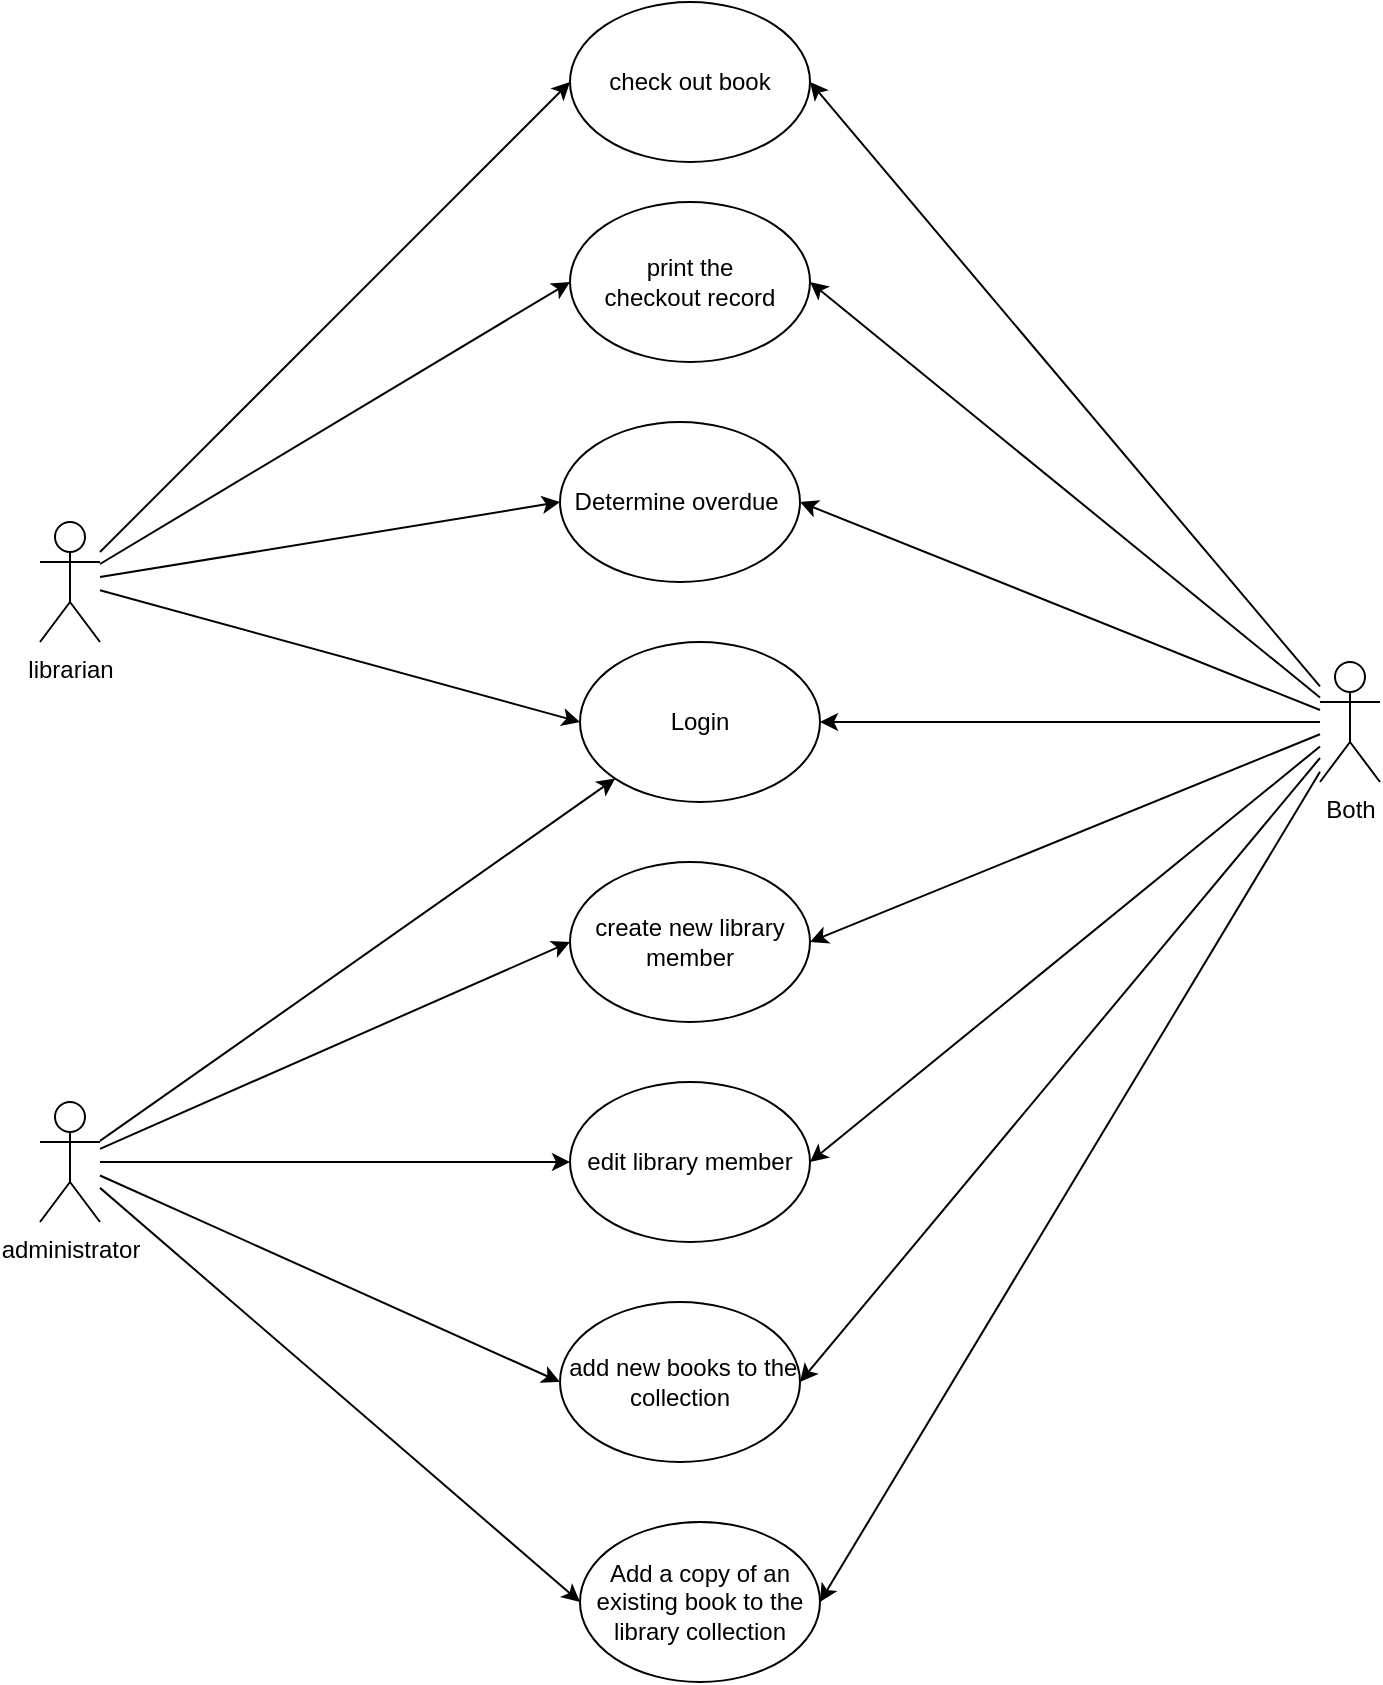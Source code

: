 <mxfile version="21.3.6" type="google">
  <diagram name="Page-1" id="dn47nm7WnIPuxmUmyqz_">
    <mxGraphModel grid="1" page="1" gridSize="10" guides="1" tooltips="1" connect="1" arrows="1" fold="1" pageScale="1" pageWidth="850" pageHeight="1100" math="0" shadow="0">
      <root>
        <mxCell id="0" />
        <mxCell id="1" parent="0" />
        <mxCell id="_U09vwMULpiBZMUQhYPZ-12" style="rounded=0;orthogonalLoop=1;jettySize=auto;html=1;entryX=0;entryY=0.5;entryDx=0;entryDy=0;" edge="1" parent="1" source="_U09vwMULpiBZMUQhYPZ-1" target="_U09vwMULpiBZMUQhYPZ-8">
          <mxGeometry relative="1" as="geometry" />
        </mxCell>
        <mxCell id="_U09vwMULpiBZMUQhYPZ-15" style="rounded=0;orthogonalLoop=1;jettySize=auto;html=1;entryX=0;entryY=0.5;entryDx=0;entryDy=0;" edge="1" parent="1" source="_U09vwMULpiBZMUQhYPZ-1" target="_U09vwMULpiBZMUQhYPZ-2">
          <mxGeometry relative="1" as="geometry" />
        </mxCell>
        <mxCell id="_U09vwMULpiBZMUQhYPZ-30" style="edgeStyle=none;rounded=0;orthogonalLoop=1;jettySize=auto;html=1;entryX=0;entryY=0.5;entryDx=0;entryDy=0;" edge="1" parent="1" source="_U09vwMULpiBZMUQhYPZ-1" target="_U09vwMULpiBZMUQhYPZ-20">
          <mxGeometry relative="1" as="geometry" />
        </mxCell>
        <mxCell id="_U09vwMULpiBZMUQhYPZ-31" style="edgeStyle=none;rounded=0;orthogonalLoop=1;jettySize=auto;html=1;entryX=0;entryY=0.5;entryDx=0;entryDy=0;" edge="1" parent="1" source="_U09vwMULpiBZMUQhYPZ-1" target="_U09vwMULpiBZMUQhYPZ-21">
          <mxGeometry relative="1" as="geometry" />
        </mxCell>
        <mxCell id="_U09vwMULpiBZMUQhYPZ-1" value="librarian" style="shape=umlActor;verticalLabelPosition=bottom;verticalAlign=top;html=1;outlineConnect=0;" vertex="1" parent="1">
          <mxGeometry x="100" y="270" width="30" height="60" as="geometry" />
        </mxCell>
        <mxCell id="_U09vwMULpiBZMUQhYPZ-2" value="check out book" style="ellipse;whiteSpace=wrap;html=1;" vertex="1" parent="1">
          <mxGeometry x="365" y="10" width="120" height="80" as="geometry" />
        </mxCell>
        <mxCell id="_U09vwMULpiBZMUQhYPZ-10" style="rounded=0;orthogonalLoop=1;jettySize=auto;html=1;entryX=1;entryY=0.5;entryDx=0;entryDy=0;" edge="1" parent="1" source="_U09vwMULpiBZMUQhYPZ-3" target="_U09vwMULpiBZMUQhYPZ-8">
          <mxGeometry relative="1" as="geometry" />
        </mxCell>
        <mxCell id="_U09vwMULpiBZMUQhYPZ-23" style="edgeStyle=none;rounded=0;orthogonalLoop=1;jettySize=auto;html=1;entryX=1;entryY=0.5;entryDx=0;entryDy=0;" edge="1" parent="1" source="_U09vwMULpiBZMUQhYPZ-3" target="_U09vwMULpiBZMUQhYPZ-2">
          <mxGeometry relative="1" as="geometry" />
        </mxCell>
        <mxCell id="_U09vwMULpiBZMUQhYPZ-24" style="edgeStyle=none;rounded=0;orthogonalLoop=1;jettySize=auto;html=1;entryX=1;entryY=0.5;entryDx=0;entryDy=0;" edge="1" parent="1" source="_U09vwMULpiBZMUQhYPZ-3" target="_U09vwMULpiBZMUQhYPZ-20">
          <mxGeometry relative="1" as="geometry" />
        </mxCell>
        <mxCell id="_U09vwMULpiBZMUQhYPZ-25" style="edgeStyle=none;rounded=0;orthogonalLoop=1;jettySize=auto;html=1;entryX=1;entryY=0.5;entryDx=0;entryDy=0;" edge="1" parent="1" source="_U09vwMULpiBZMUQhYPZ-3" target="_U09vwMULpiBZMUQhYPZ-21">
          <mxGeometry relative="1" as="geometry" />
        </mxCell>
        <mxCell id="_U09vwMULpiBZMUQhYPZ-26" style="edgeStyle=none;rounded=0;orthogonalLoop=1;jettySize=auto;html=1;entryX=1;entryY=0.5;entryDx=0;entryDy=0;" edge="1" parent="1" source="_U09vwMULpiBZMUQhYPZ-3" target="_U09vwMULpiBZMUQhYPZ-6">
          <mxGeometry relative="1" as="geometry" />
        </mxCell>
        <mxCell id="_U09vwMULpiBZMUQhYPZ-27" style="edgeStyle=none;rounded=0;orthogonalLoop=1;jettySize=auto;html=1;entryX=1;entryY=0.5;entryDx=0;entryDy=0;" edge="1" parent="1" source="_U09vwMULpiBZMUQhYPZ-3" target="_U09vwMULpiBZMUQhYPZ-7">
          <mxGeometry relative="1" as="geometry" />
        </mxCell>
        <mxCell id="_U09vwMULpiBZMUQhYPZ-28" style="edgeStyle=none;rounded=0;orthogonalLoop=1;jettySize=auto;html=1;entryX=1;entryY=0.5;entryDx=0;entryDy=0;" edge="1" parent="1" source="_U09vwMULpiBZMUQhYPZ-3" target="_U09vwMULpiBZMUQhYPZ-5">
          <mxGeometry relative="1" as="geometry" />
        </mxCell>
        <mxCell id="_U09vwMULpiBZMUQhYPZ-29" style="edgeStyle=none;rounded=0;orthogonalLoop=1;jettySize=auto;html=1;entryX=1;entryY=0.5;entryDx=0;entryDy=0;" edge="1" parent="1" source="_U09vwMULpiBZMUQhYPZ-3" target="_U09vwMULpiBZMUQhYPZ-18">
          <mxGeometry relative="1" as="geometry" />
        </mxCell>
        <mxCell id="_U09vwMULpiBZMUQhYPZ-3" value="Both" style="shape=umlActor;verticalLabelPosition=bottom;verticalAlign=top;html=1;outlineConnect=0;" vertex="1" parent="1">
          <mxGeometry x="740" y="340" width="30" height="60" as="geometry" />
        </mxCell>
        <mxCell id="_U09vwMULpiBZMUQhYPZ-13" style="rounded=0;orthogonalLoop=1;jettySize=auto;html=1;entryX=0;entryY=1;entryDx=0;entryDy=0;" edge="1" parent="1" source="_U09vwMULpiBZMUQhYPZ-4" target="_U09vwMULpiBZMUQhYPZ-8">
          <mxGeometry relative="1" as="geometry" />
        </mxCell>
        <mxCell id="_U09vwMULpiBZMUQhYPZ-14" style="rounded=0;orthogonalLoop=1;jettySize=auto;html=1;entryX=0;entryY=0.5;entryDx=0;entryDy=0;" edge="1" parent="1" source="_U09vwMULpiBZMUQhYPZ-4" target="_U09vwMULpiBZMUQhYPZ-6">
          <mxGeometry relative="1" as="geometry" />
        </mxCell>
        <mxCell id="_U09vwMULpiBZMUQhYPZ-16" style="edgeStyle=orthogonalEdgeStyle;rounded=0;orthogonalLoop=1;jettySize=auto;html=1;entryX=0;entryY=0.5;entryDx=0;entryDy=0;" edge="1" parent="1" source="_U09vwMULpiBZMUQhYPZ-4" target="_U09vwMULpiBZMUQhYPZ-7">
          <mxGeometry relative="1" as="geometry" />
        </mxCell>
        <mxCell id="_U09vwMULpiBZMUQhYPZ-17" style="rounded=0;orthogonalLoop=1;jettySize=auto;html=1;entryX=0;entryY=0.5;entryDx=0;entryDy=0;" edge="1" parent="1" source="_U09vwMULpiBZMUQhYPZ-4" target="_U09vwMULpiBZMUQhYPZ-5">
          <mxGeometry relative="1" as="geometry" />
        </mxCell>
        <mxCell id="_U09vwMULpiBZMUQhYPZ-19" style="rounded=0;orthogonalLoop=1;jettySize=auto;html=1;entryX=0;entryY=0.5;entryDx=0;entryDy=0;" edge="1" parent="1" source="_U09vwMULpiBZMUQhYPZ-4" target="_U09vwMULpiBZMUQhYPZ-18">
          <mxGeometry relative="1" as="geometry" />
        </mxCell>
        <mxCell id="_U09vwMULpiBZMUQhYPZ-4" value="administrator" style="shape=umlActor;verticalLabelPosition=bottom;verticalAlign=top;html=1;outlineConnect=0;" vertex="1" parent="1">
          <mxGeometry x="100" y="560" width="30" height="60" as="geometry" />
        </mxCell>
        <mxCell id="_U09vwMULpiBZMUQhYPZ-5" value="&amp;nbsp;add new books to the collection" style="ellipse;whiteSpace=wrap;html=1;" vertex="1" parent="1">
          <mxGeometry x="360" y="660" width="120" height="80" as="geometry" />
        </mxCell>
        <mxCell id="_U09vwMULpiBZMUQhYPZ-6" value=" create new library member" style="ellipse;whiteSpace=wrap;html=1;" vertex="1" parent="1">
          <mxGeometry x="365" y="440" width="120" height="80" as="geometry" />
        </mxCell>
        <mxCell id="_U09vwMULpiBZMUQhYPZ-7" value=" edit library member" style="ellipse;whiteSpace=wrap;html=1;" vertex="1" parent="1">
          <mxGeometry x="365" y="550" width="120" height="80" as="geometry" />
        </mxCell>
        <mxCell id="_U09vwMULpiBZMUQhYPZ-8" value="Login" style="ellipse;whiteSpace=wrap;html=1;" vertex="1" parent="1">
          <mxGeometry x="370" y="330" width="120" height="80" as="geometry" />
        </mxCell>
        <mxCell id="_U09vwMULpiBZMUQhYPZ-18" value="Add a copy of an existing book to the library collection" style="ellipse;whiteSpace=wrap;html=1;" vertex="1" parent="1">
          <mxGeometry x="370" y="770" width="120" height="80" as="geometry" />
        </mxCell>
        <mxCell id="_U09vwMULpiBZMUQhYPZ-20" value="print the &lt;br/&gt;checkout record" style="ellipse;whiteSpace=wrap;html=1;" vertex="1" parent="1">
          <mxGeometry x="365" y="110" width="120" height="80" as="geometry" />
        </mxCell>
        <mxCell id="_U09vwMULpiBZMUQhYPZ-21" value="Determine overdue&amp;nbsp;" style="ellipse;whiteSpace=wrap;html=1;" vertex="1" parent="1">
          <mxGeometry x="360" y="220" width="120" height="80" as="geometry" />
        </mxCell>
      </root>
    </mxGraphModel>
  </diagram>
</mxfile>
